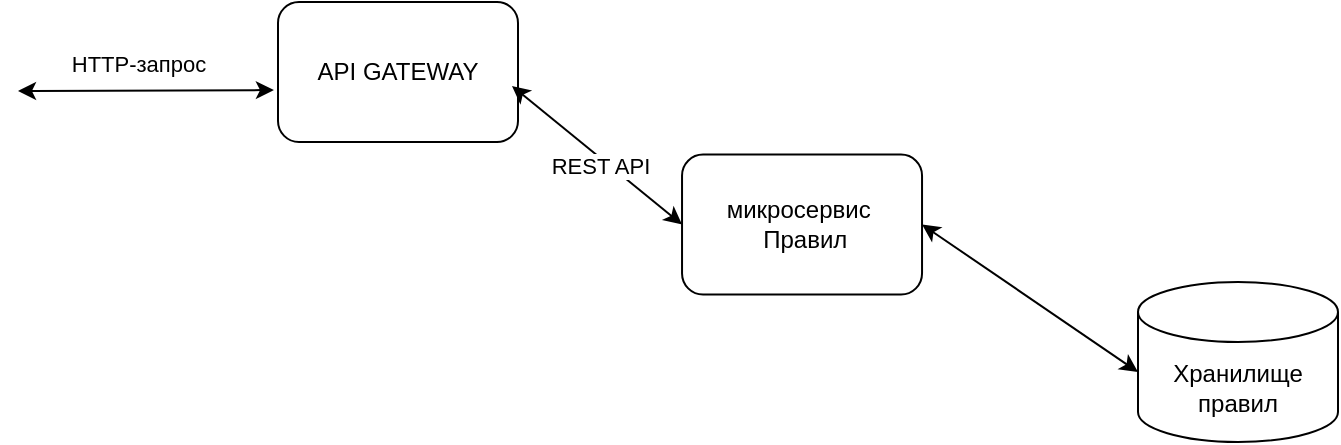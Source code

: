 <mxfile version="26.1.1">
  <diagram name="Page-1" id="V-TrV8zzOrMmBRvUVCqm">
    <mxGraphModel dx="1114" dy="849" grid="1" gridSize="10" guides="1" tooltips="1" connect="1" arrows="1" fold="1" page="1" pageScale="1" pageWidth="850" pageHeight="1100" math="0" shadow="0">
      <root>
        <mxCell id="0" />
        <mxCell id="1" parent="0" />
        <mxCell id="qRCQIiTZ9YN8YQX9SVMj-1" value="микросервис&amp;nbsp; &amp;nbsp;Правил" style="rounded=1;whiteSpace=wrap;html=1;" vertex="1" parent="1">
          <mxGeometry x="372.02" y="366.27" width="120" height="70" as="geometry" />
        </mxCell>
        <mxCell id="qRCQIiTZ9YN8YQX9SVMj-2" value="" style="endArrow=classic;html=1;rounded=0;entryX=-0.017;entryY=0.629;entryDx=0;entryDy=0;entryPerimeter=0;startArrow=classic;startFill=1;" edge="1" parent="1" target="qRCQIiTZ9YN8YQX9SVMj-4">
          <mxGeometry width="50" height="50" relative="1" as="geometry">
            <mxPoint x="40" y="334.5" as="sourcePoint" />
            <mxPoint x="140" y="335" as="targetPoint" />
          </mxGeometry>
        </mxCell>
        <mxCell id="qRCQIiTZ9YN8YQX9SVMj-3" value="HTTP-запрос" style="edgeLabel;html=1;align=center;verticalAlign=middle;resizable=0;points=[];" vertex="1" connectable="0" parent="qRCQIiTZ9YN8YQX9SVMj-2">
          <mxGeometry x="-0.359" y="-3" relative="1" as="geometry">
            <mxPoint x="19" y="-17" as="offset" />
          </mxGeometry>
        </mxCell>
        <mxCell id="qRCQIiTZ9YN8YQX9SVMj-4" value="API GATEWAY" style="rounded=1;whiteSpace=wrap;html=1;" vertex="1" parent="1">
          <mxGeometry x="170" y="290" width="120" height="70" as="geometry" />
        </mxCell>
        <mxCell id="qRCQIiTZ9YN8YQX9SVMj-5" value="" style="endArrow=classic;html=1;rounded=0;entryX=0;entryY=0.5;entryDx=0;entryDy=0;exitX=0.975;exitY=0.6;exitDx=0;exitDy=0;exitPerimeter=0;startArrow=classic;startFill=1;" edge="1" parent="1" source="qRCQIiTZ9YN8YQX9SVMj-4" target="qRCQIiTZ9YN8YQX9SVMj-1">
          <mxGeometry width="50" height="50" relative="1" as="geometry">
            <mxPoint x="320" y="640" as="sourcePoint" />
            <mxPoint x="370" y="590" as="targetPoint" />
          </mxGeometry>
        </mxCell>
        <mxCell id="qRCQIiTZ9YN8YQX9SVMj-6" value="REST API" style="edgeLabel;html=1;align=center;verticalAlign=middle;resizable=0;points=[];" vertex="1" connectable="0" parent="qRCQIiTZ9YN8YQX9SVMj-5">
          <mxGeometry x="0.068" y="-3" relative="1" as="geometry">
            <mxPoint as="offset" />
          </mxGeometry>
        </mxCell>
        <mxCell id="qRCQIiTZ9YN8YQX9SVMj-7" value="Хранилище правил" style="shape=cylinder3;whiteSpace=wrap;html=1;boundedLbl=1;backgroundOutline=1;size=15;" vertex="1" parent="1">
          <mxGeometry x="600" y="430" width="100" height="80" as="geometry" />
        </mxCell>
        <mxCell id="qRCQIiTZ9YN8YQX9SVMj-8" value="" style="endArrow=classic;html=1;rounded=0;entryX=0;entryY=0;entryDx=0;entryDy=45;exitX=1;exitY=0.5;exitDx=0;exitDy=0;startArrow=classic;startFill=1;entryPerimeter=0;" edge="1" parent="1" source="qRCQIiTZ9YN8YQX9SVMj-1" target="qRCQIiTZ9YN8YQX9SVMj-7">
          <mxGeometry width="50" height="50" relative="1" as="geometry">
            <mxPoint x="492.02" y="470" as="sourcePoint" />
            <mxPoint x="577.02" y="539" as="targetPoint" />
          </mxGeometry>
        </mxCell>
      </root>
    </mxGraphModel>
  </diagram>
</mxfile>
